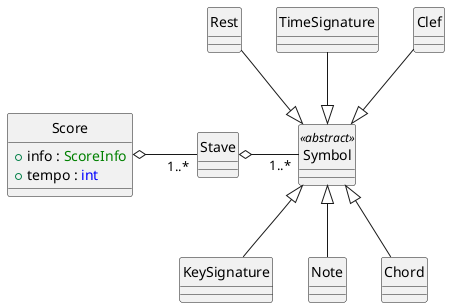 @startuml
hide circle

class Score {
    + info : <color:green>ScoreInfo</color>
    + tempo : <color:blue>int</color>
}
class Stave

class Symbol << abstract >>
' class KeySignature extends Symbol
' class Note extends Symbol
' class Chord extends Symbol
' class Rest extends Symbol
' class TimeSignature extends Symbol
' class Clef extends Symbol

Score o-right- "1..*" Stave : "        "
Stave o-right- "1..*" Symbol : "       "

KeySignature -up-|> Symbol
Note -up-|> Symbol
Chord -up-|> Symbol
Rest -down-|> Symbol
TimeSignature -down-|> Symbol
Clef -down-|> Symbol

@enduml
